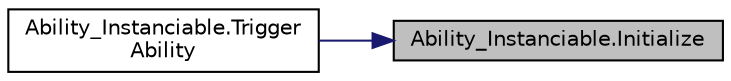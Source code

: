 digraph "Ability_Instanciable.Initialize"
{
 // INTERACTIVE_SVG=YES
 // LATEX_PDF_SIZE
  bgcolor="transparent";
  edge [fontname="Helvetica",fontsize="10",labelfontname="Helvetica",labelfontsize="10"];
  node [fontname="Helvetica",fontsize="10",shape=record];
  rankdir="RL";
  Node1 [label="Ability_Instanciable.Initialize",height=0.2,width=0.4,color="black", fillcolor="grey75", style="filled", fontcolor="black",tooltip=" "];
  Node1 -> Node2 [dir="back",color="midnightblue",fontsize="10",style="solid",fontname="Helvetica"];
  Node2 [label="Ability_Instanciable.Trigger\lAbility",height=0.2,width=0.4,color="black",URL="$class_ability___instanciable.html#a2874cb997047ff431148d036aa06e163",tooltip=" "];
}
